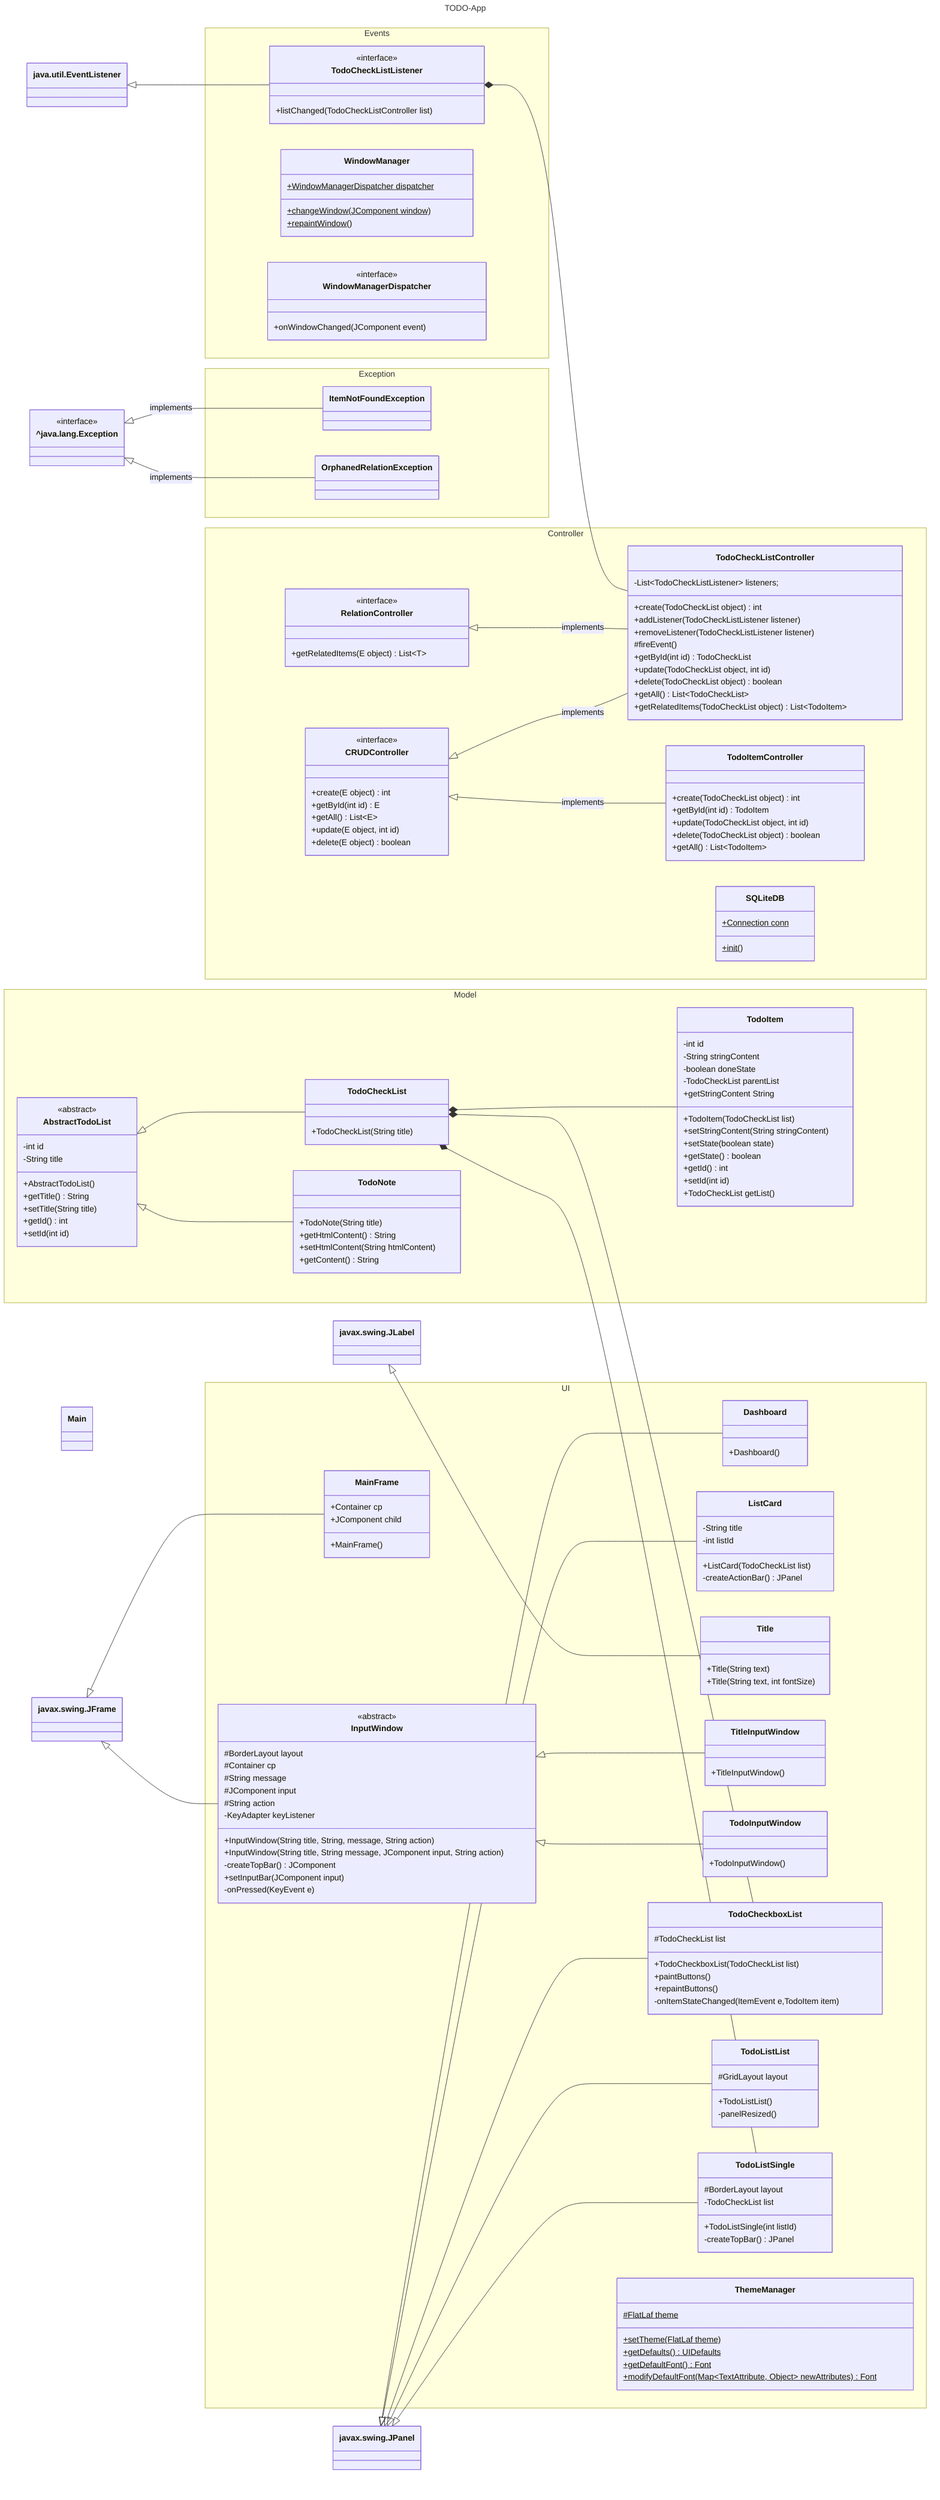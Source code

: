 ---
title: TODO-App
---
classDiagram
    direction LR
    CRUDController <|-- TodoCheckListController : implements
    RelationController <|-- TodoCheckListController : implements
    CRUDController <|-- TodoItemController : implements
    namespace Controller {
        class CRUDController~E~ {
            <<interface>>
            +create(E object) int
            +getById(int id) E
            +getAll() List~E~
            +update(E object, int id)
            +delete(E object) boolean
        }
        class RelationController~E, T~ {
            <<interface>>
            +getRelatedItems(E object) List~T~
        }
        class SQLiteDB {
            +Connection conn$
            +init()$
        }
        class TodoCheckListController {
            -List~TodoCheckListListener~ listeners;

            +create(TodoCheckList object) int
            +addListener(TodoCheckListListener listener)
            +removeListener(TodoCheckListListener listener)
            #fireEvent()
            +getById(int id) TodoCheckList
            +update(TodoCheckList object, int id)
            +delete(TodoCheckList object) boolean
            +getAll() List~TodoCheckList~
            +getRelatedItems(TodoCheckList object) List~TodoItem~
        }
        class TodoItemController {
            +create(TodoCheckList object) int
            +getById(int id) TodoItem
            +update(TodoCheckList object, int id)
            +delete(TodoCheckList object) boolean
            +getAll() List~TodoItem~
        }
    }
    TodoCheckListListener *-- TodoCheckListController
    class EventListener["java.util.EventListener"]
    EventListener <|-- TodoCheckListListener
    namespace Events {
        class TodoCheckListListener {
            <<interface>>
            +listChanged(TodoCheckListController list)
        }
        class WindowManager {
            +WindowManagerDispatcher dispatcher$
            +changeWindow(JComponent window)$
            +repaintWindow()$
        }
        class WindowManagerDispatcher {
            <<interface>>
            +onWindowChanged(JComponent event)
        }
    }
    class JavaException["^java.lang.Exception"]  {
        <<interface>>
    }
    JavaException <|-- ItemNotFoundException : implements
    JavaException <|-- OrphanedRelationException : implements
    namespace Exception {
        class ItemNotFoundException
        class OrphanedRelationException
    }
    AbstractTodoList <|-- TodoCheckList
    AbstractTodoList <|-- TodoNote
    TodoCheckList *-- TodoItem
    namespace Model {
        class AbstractTodoList {
            <<abstract>>
            -int id
            -String title
            +AbstractTodoList()
            +getTitle() String
            +setTitle(String title)
            +getId() int
            +setId(int id)
        }
        class TodoCheckList {
            +TodoCheckList(String title)
        }
        class TodoItem {
            -int id
            -String stringContent
            -boolean doneState
            -TodoCheckList parentList

            +TodoItem(TodoCheckList list)
            +setStringContent(String stringContent)
            +getStringContent String
            +setState(boolean state)
            +getState() boolean
            +getId() int
            +setId(int id)
            +TodoCheckList getList()
        }
        class TodoNote {
            +TodoNote(String title)
            +getHtmlContent() String
            +setHtmlContent(String htmlContent)
            +getContent() String
        }
    }
    class JPanel["javax.swing.JPanel"]
    class JFrame["javax.swing.JFrame"]
    class JPanel["javax.swing.JPanel"]
    class JLabel["javax.swing.JLabel"]
    JPanel <|-- Dashboard
    JFrame <|-- MainFrame
    JFrame <|-- InputWindow
    JPanel <|-- ListCard
    JLabel <|-- Title
    InputWindow <|-- TitleInputWindow
    InputWindow <|-- TodoInputWindow
    JPanel <|-- TodoCheckboxList
    TodoCheckList *-- TodoCheckboxList
    JPanel <|-- TodoListList
    TodoCheckList *-- TodoListSingle
    JPanel <|-- TodoListSingle
    namespace UI {
        class Dashboard {
            +Dashboard()
        }
        class MainFrame {
            +Container cp
            +JComponent child

            +MainFrame()
        }
        class InputWindow {
            <<abstract>>
            #BorderLayout layout
            #Container cp
            #String message
            #JComponent input
            #String action
            -KeyAdapter keyListener

            +InputWindow(String title, String, message, String action)
            +InputWindow(String title, String message, JComponent input, String action)
            -createTopBar() JComponent
            +setInputBar(JComponent input)
            -onPressed(KeyEvent e)
        }
        class ListCard {
            -String title
            -int listId

            +ListCard(TodoCheckList list)
            -createActionBar() JPanel
        }
        class Title {
            +Title(String text)
            +Title(String text, int fontSize)
        }
        class TitleInputWindow {
            +TitleInputWindow()
        }
        class TodoCheckboxList {
            #TodoCheckList list

            +TodoCheckboxList(TodoCheckList list)
            +paintButtons()
            +repaintButtons()
            -onItemStateChanged(ItemEvent e,TodoItem item)
        }
        class TodoInputWindow {
            +TodoInputWindow()
        }
        class ThemeManager {
            #FlatLaf theme$

            +setTheme(FlatLaf theme)$
            +getDefaults() UIDefaults$
            +getDefaultFont() Font$
            +modifyDefaultFont(Map~TextAttribute, Object~ newAttributes) Font$
        }
        class TodoListList {
            #GridLayout layout

            +TodoListList()
            -panelResized()
        }
        class TodoListSingle {
            #BorderLayout layout
            -TodoCheckList list

            +TodoListSingle(int listId)
            -createTopBar() JPanel
        }
    }
    class Main